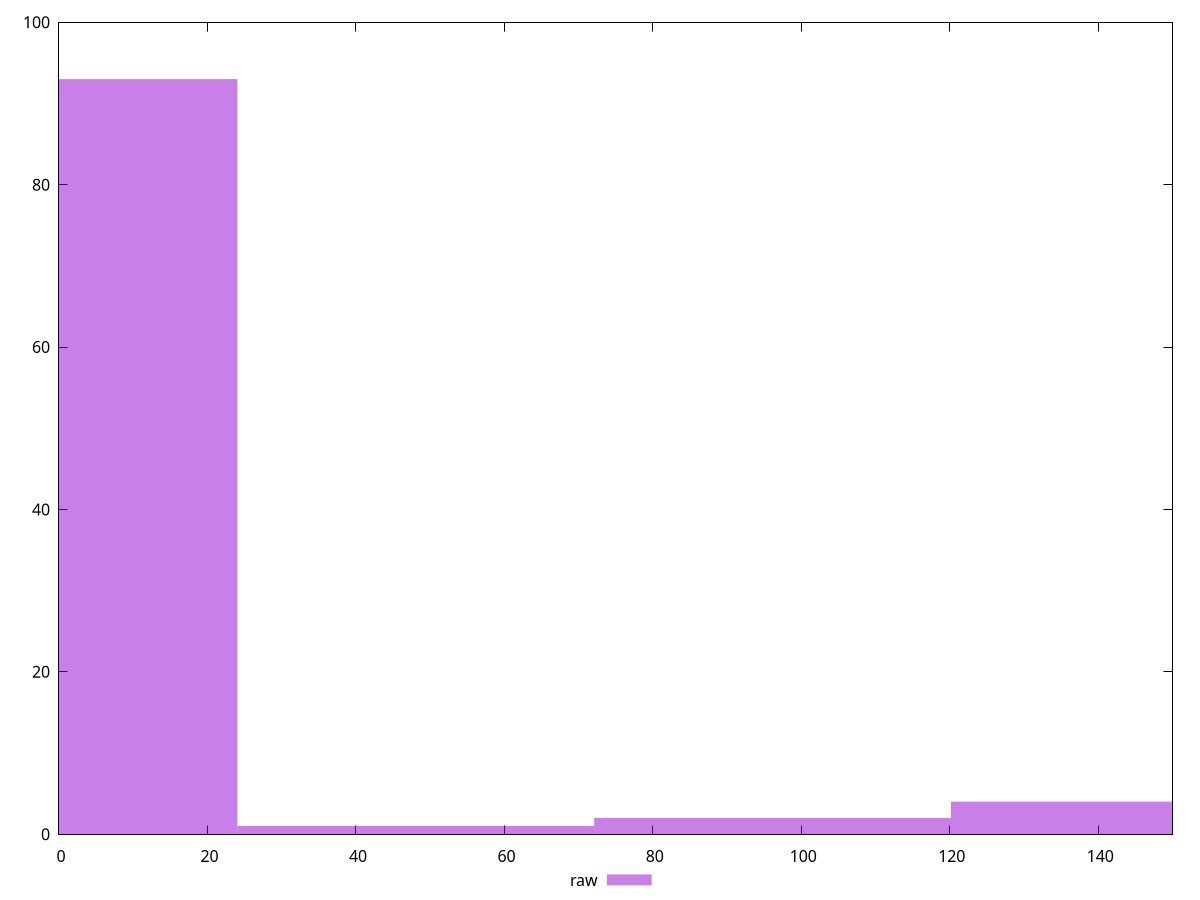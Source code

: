 reset

$raw <<EOF
144.1889640402639 4
0 93
96.12597602684261 2
48.062988013421304 1
EOF

set key outside below
set boxwidth 48.062988013421304
set xrange [0:150]
set yrange [0:100]
set trange [0:100]
set style fill transparent solid 0.5 noborder
set terminal svg size 640, 490 enhanced background rgb 'white'
set output "report_00026_2021-02-22T21:38:55.199Z/unminified-css/samples/pages/raw/histogram.svg"

plot $raw title "raw" with boxes

reset
